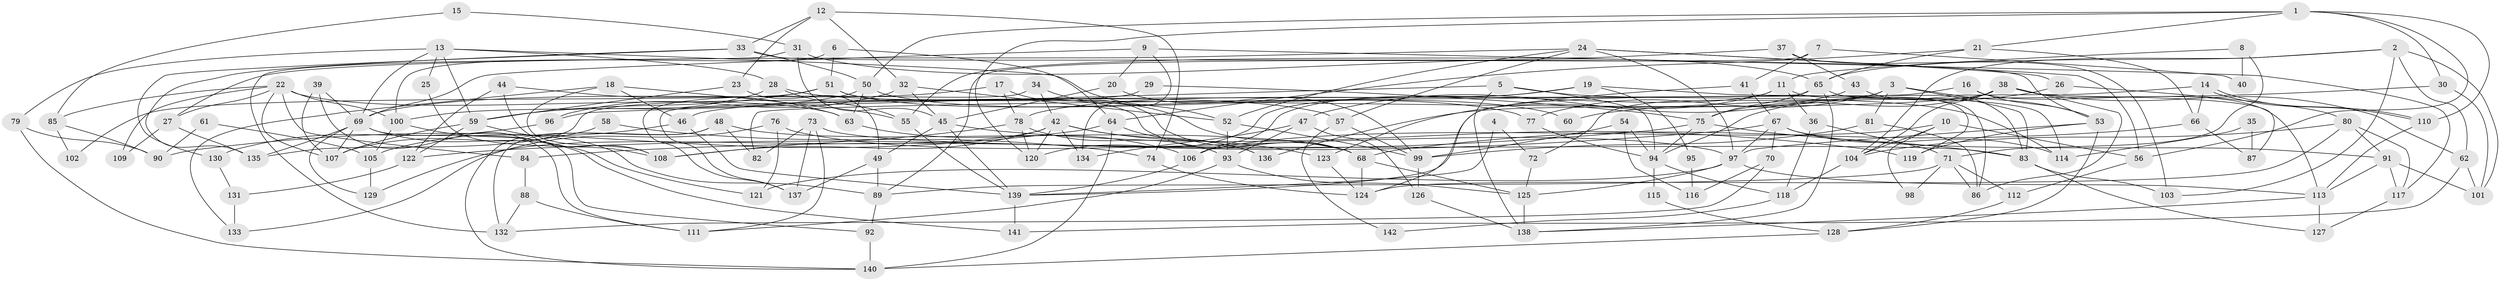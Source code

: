 // coarse degree distribution, {11: 0.011627906976744186, 12: 0.011627906976744186, 10: 0.023255813953488372, 6: 0.08139534883720931, 4: 0.2558139534883721, 5: 0.08139534883720931, 19: 0.011627906976744186, 7: 0.05813953488372093, 13: 0.023255813953488372, 9: 0.03488372093023256, 3: 0.27906976744186046, 2: 0.10465116279069768, 15: 0.011627906976744186, 8: 0.011627906976744186}
// Generated by graph-tools (version 1.1) at 2025/50/03/04/25 22:50:46]
// undirected, 142 vertices, 284 edges
graph export_dot {
  node [color=gray90,style=filled];
  1;
  2;
  3;
  4;
  5;
  6;
  7;
  8;
  9;
  10;
  11;
  12;
  13;
  14;
  15;
  16;
  17;
  18;
  19;
  20;
  21;
  22;
  23;
  24;
  25;
  26;
  27;
  28;
  29;
  30;
  31;
  32;
  33;
  34;
  35;
  36;
  37;
  38;
  39;
  40;
  41;
  42;
  43;
  44;
  45;
  46;
  47;
  48;
  49;
  50;
  51;
  52;
  53;
  54;
  55;
  56;
  57;
  58;
  59;
  60;
  61;
  62;
  63;
  64;
  65;
  66;
  67;
  68;
  69;
  70;
  71;
  72;
  73;
  74;
  75;
  76;
  77;
  78;
  79;
  80;
  81;
  82;
  83;
  84;
  85;
  86;
  87;
  88;
  89;
  90;
  91;
  92;
  93;
  94;
  95;
  96;
  97;
  98;
  99;
  100;
  101;
  102;
  103;
  104;
  105;
  106;
  107;
  108;
  109;
  110;
  111;
  112;
  113;
  114;
  115;
  116;
  117;
  118;
  119;
  120;
  121;
  122;
  123;
  124;
  125;
  126;
  127;
  128;
  129;
  130;
  131;
  132;
  133;
  134;
  135;
  136;
  137;
  138;
  139;
  140;
  141;
  142;
  1 -- 50;
  1 -- 120;
  1 -- 21;
  1 -- 30;
  1 -- 56;
  1 -- 110;
  2 -- 101;
  2 -- 65;
  2 -- 62;
  2 -- 103;
  2 -- 104;
  3 -- 53;
  3 -- 83;
  3 -- 72;
  3 -- 77;
  3 -- 81;
  3 -- 136;
  4 -- 139;
  4 -- 72;
  5 -- 94;
  5 -- 138;
  5 -- 96;
  5 -- 114;
  6 -- 51;
  6 -- 64;
  6 -- 100;
  7 -- 89;
  7 -- 41;
  7 -- 40;
  8 -- 11;
  8 -- 71;
  8 -- 40;
  9 -- 117;
  9 -- 20;
  9 -- 69;
  9 -- 134;
  10 -- 104;
  10 -- 56;
  10 -- 98;
  10 -- 106;
  11 -- 106;
  11 -- 123;
  11 -- 36;
  11 -- 119;
  12 -- 33;
  12 -- 23;
  12 -- 32;
  12 -- 74;
  13 -- 28;
  13 -- 69;
  13 -- 25;
  13 -- 52;
  13 -- 59;
  13 -- 79;
  14 -- 110;
  14 -- 110;
  14 -- 66;
  14 -- 82;
  15 -- 85;
  15 -- 31;
  16 -- 113;
  16 -- 139;
  16 -- 53;
  17 -- 69;
  17 -- 78;
  17 -- 68;
  18 -- 46;
  18 -- 55;
  18 -- 108;
  18 -- 133;
  19 -- 78;
  19 -- 114;
  19 -- 95;
  19 -- 120;
  20 -- 99;
  20 -- 45;
  21 -- 65;
  21 -- 64;
  21 -- 66;
  22 -- 63;
  22 -- 100;
  22 -- 27;
  22 -- 84;
  22 -- 85;
  22 -- 107;
  22 -- 109;
  23 -- 59;
  23 -- 49;
  24 -- 52;
  24 -- 97;
  24 -- 26;
  24 -- 27;
  24 -- 56;
  24 -- 57;
  25 -- 108;
  26 -- 80;
  26 -- 94;
  27 -- 109;
  27 -- 135;
  28 -- 59;
  28 -- 55;
  28 -- 57;
  29 -- 75;
  29 -- 135;
  30 -- 101;
  30 -- 60;
  31 -- 45;
  31 -- 132;
  31 -- 65;
  32 -- 45;
  32 -- 52;
  32 -- 96;
  33 -- 130;
  33 -- 53;
  33 -- 50;
  33 -- 135;
  34 -- 137;
  34 -- 68;
  34 -- 42;
  35 -- 87;
  35 -- 114;
  36 -- 71;
  36 -- 118;
  37 -- 103;
  37 -- 43;
  37 -- 55;
  38 -- 86;
  38 -- 104;
  38 -- 46;
  38 -- 62;
  38 -- 75;
  38 -- 87;
  39 -- 107;
  39 -- 69;
  39 -- 111;
  41 -- 124;
  41 -- 67;
  42 -- 108;
  42 -- 120;
  42 -- 123;
  42 -- 129;
  42 -- 134;
  42 -- 136;
  43 -- 83;
  43 -- 47;
  44 -- 108;
  44 -- 122;
  44 -- 63;
  45 -- 139;
  45 -- 49;
  45 -- 119;
  46 -- 139;
  46 -- 105;
  47 -- 134;
  47 -- 126;
  47 -- 93;
  48 -- 140;
  48 -- 68;
  48 -- 82;
  48 -- 132;
  49 -- 137;
  49 -- 89;
  50 -- 100;
  50 -- 60;
  50 -- 63;
  51 -- 59;
  51 -- 68;
  51 -- 77;
  51 -- 102;
  52 -- 93;
  52 -- 99;
  53 -- 119;
  53 -- 97;
  53 -- 128;
  54 -- 94;
  54 -- 99;
  54 -- 116;
  55 -- 139;
  56 -- 112;
  57 -- 99;
  57 -- 142;
  58 -- 107;
  58 -- 74;
  59 -- 107;
  59 -- 89;
  59 -- 122;
  61 -- 90;
  61 -- 105;
  62 -- 101;
  62 -- 141;
  63 -- 106;
  64 -- 136;
  64 -- 90;
  64 -- 140;
  65 -- 75;
  65 -- 86;
  65 -- 137;
  65 -- 138;
  66 -- 68;
  66 -- 87;
  67 -- 91;
  67 -- 97;
  67 -- 70;
  67 -- 114;
  67 -- 122;
  68 -- 125;
  68 -- 124;
  69 -- 135;
  69 -- 92;
  69 -- 107;
  69 -- 121;
  69 -- 129;
  70 -- 132;
  70 -- 116;
  71 -- 86;
  71 -- 112;
  71 -- 89;
  71 -- 98;
  72 -- 125;
  73 -- 111;
  73 -- 82;
  73 -- 83;
  73 -- 137;
  74 -- 124;
  75 -- 94;
  75 -- 83;
  75 -- 84;
  76 -- 97;
  76 -- 121;
  76 -- 133;
  77 -- 94;
  78 -- 93;
  78 -- 120;
  78 -- 108;
  79 -- 140;
  79 -- 90;
  80 -- 104;
  80 -- 91;
  80 -- 117;
  80 -- 124;
  81 -- 99;
  81 -- 86;
  83 -- 103;
  83 -- 127;
  84 -- 88;
  85 -- 90;
  85 -- 102;
  88 -- 111;
  88 -- 132;
  89 -- 92;
  91 -- 113;
  91 -- 117;
  91 -- 101;
  92 -- 140;
  93 -- 111;
  93 -- 125;
  94 -- 115;
  94 -- 118;
  95 -- 116;
  96 -- 130;
  97 -- 113;
  97 -- 121;
  97 -- 125;
  99 -- 126;
  100 -- 105;
  100 -- 141;
  104 -- 118;
  105 -- 129;
  106 -- 139;
  110 -- 113;
  112 -- 128;
  113 -- 138;
  113 -- 127;
  115 -- 128;
  117 -- 127;
  118 -- 142;
  122 -- 131;
  123 -- 124;
  125 -- 138;
  126 -- 138;
  128 -- 140;
  130 -- 131;
  131 -- 133;
  139 -- 141;
}
